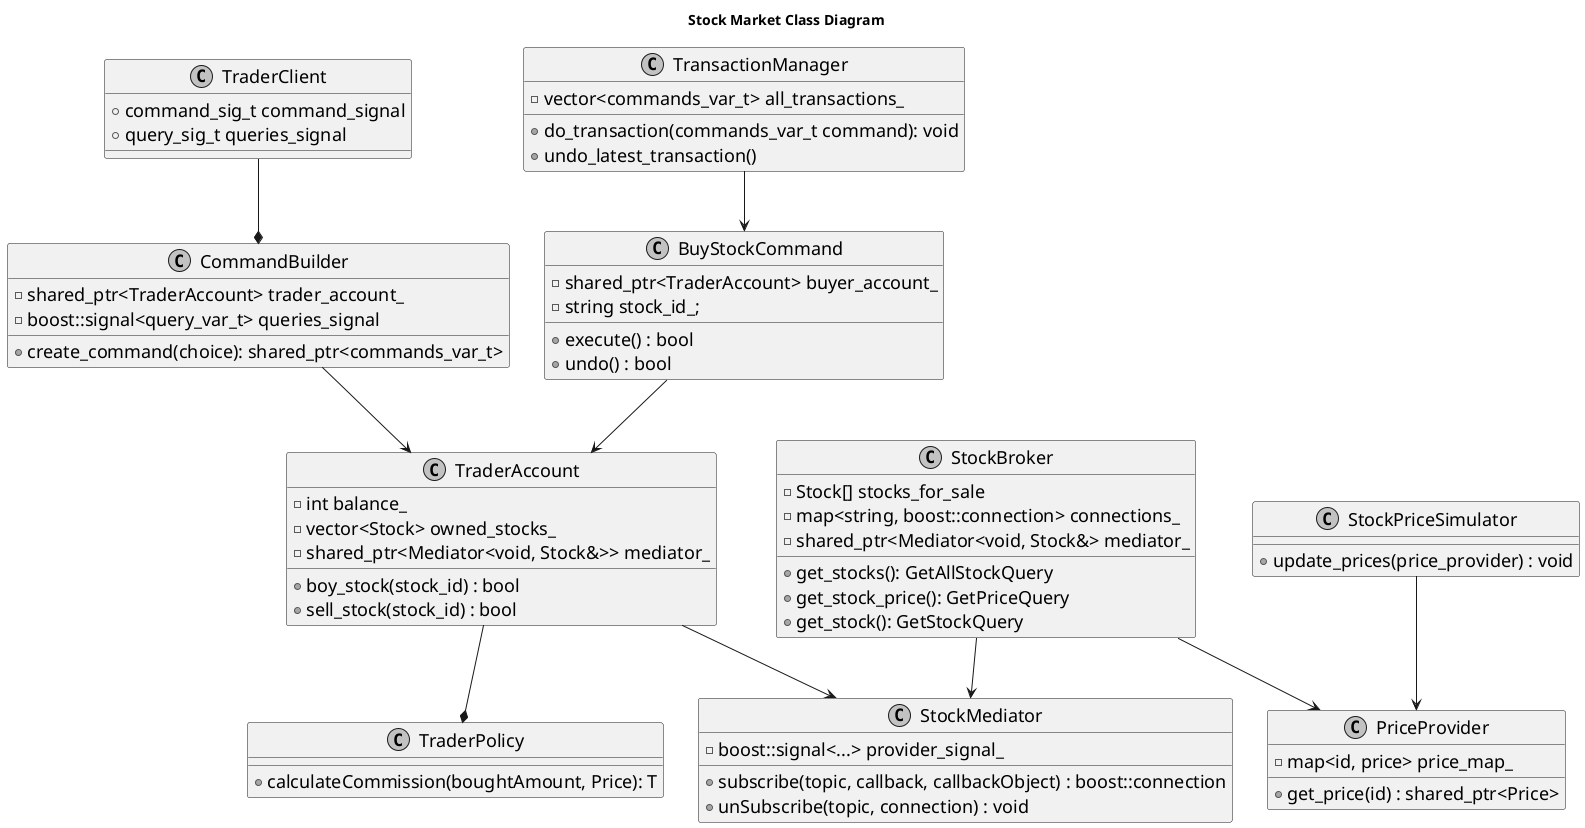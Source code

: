 @startuml StockMarketClassDiagram
skinparam Monochrome true
skinparam Shadowing false
skinparam ClassFontSize 22
skinparam ClassAttributeFontSize 18
skinparam NoteFontSize 18

title Stock Market Class Diagram 

class TraderClient {
  + command_sig_t command_signal 
  + query_sig_t queries_signal
}

class TransactionManager {
  - vector<commands_var_t> all_transactions_
  + do_transaction(commands_var_t command): void
  + undo_latest_transaction()
} 

class PriceProvider {
  - map<id, price> price_map_ 
  + get_price(id) : shared_ptr<Price>
}

class BuyStockCommand {
  - shared_ptr<TraderAccount> buyer_account_ 
  - string stock_id_; 
  + execute() : bool
  + undo() : bool
}

class StockBroker {
  - Stock[] stocks_for_sale
  - map<string, boost::connection> connections_
  - shared_ptr<Mediator<void, Stock&> mediator_
  + get_stocks(): GetAllStockQuery
  + get_stock_price(): GetPriceQuery 
  + get_stock(): GetStockQuery  
}

class StockMediator {
  - boost::signal<...> provider_signal_ 
  + subscribe(topic, callback, callbackObject) : boost::connection
  + unSubscribe(topic, connection) : void 
}

class CommandBuilder {
  - shared_ptr<TraderAccount> trader_account_ 
  - boost::signal<query_var_t> queries_signal 
  + create_command(choice): shared_ptr<commands_var_t> 
}

class TraderAccount {
  - int balance_ 
  - vector<Stock> owned_stocks_ 
  - shared_ptr<Mediator<void, Stock&>> mediator_ 
  + boy_stock(stock_id) : bool 
  + sell_stock(stock_id) : bool 
}

class TraderPolicy {
  + calculateCommission(boughtAmount, Price): T 
}

class StockPriceSimulator {
  + update_prices(price_provider) : void 
}

TraderClient --* CommandBuilder
CommandBuilder --> TraderAccount
TraderAccount --> StockMediator 
TraderAccount --* TraderPolicy
StockBroker --> StockMediator
BuyStockCommand --> TraderAccount
StockBroker --> PriceProvider
TransactionManager --> BuyStockCommand
StockPriceSimulator --> PriceProvider
@enduml